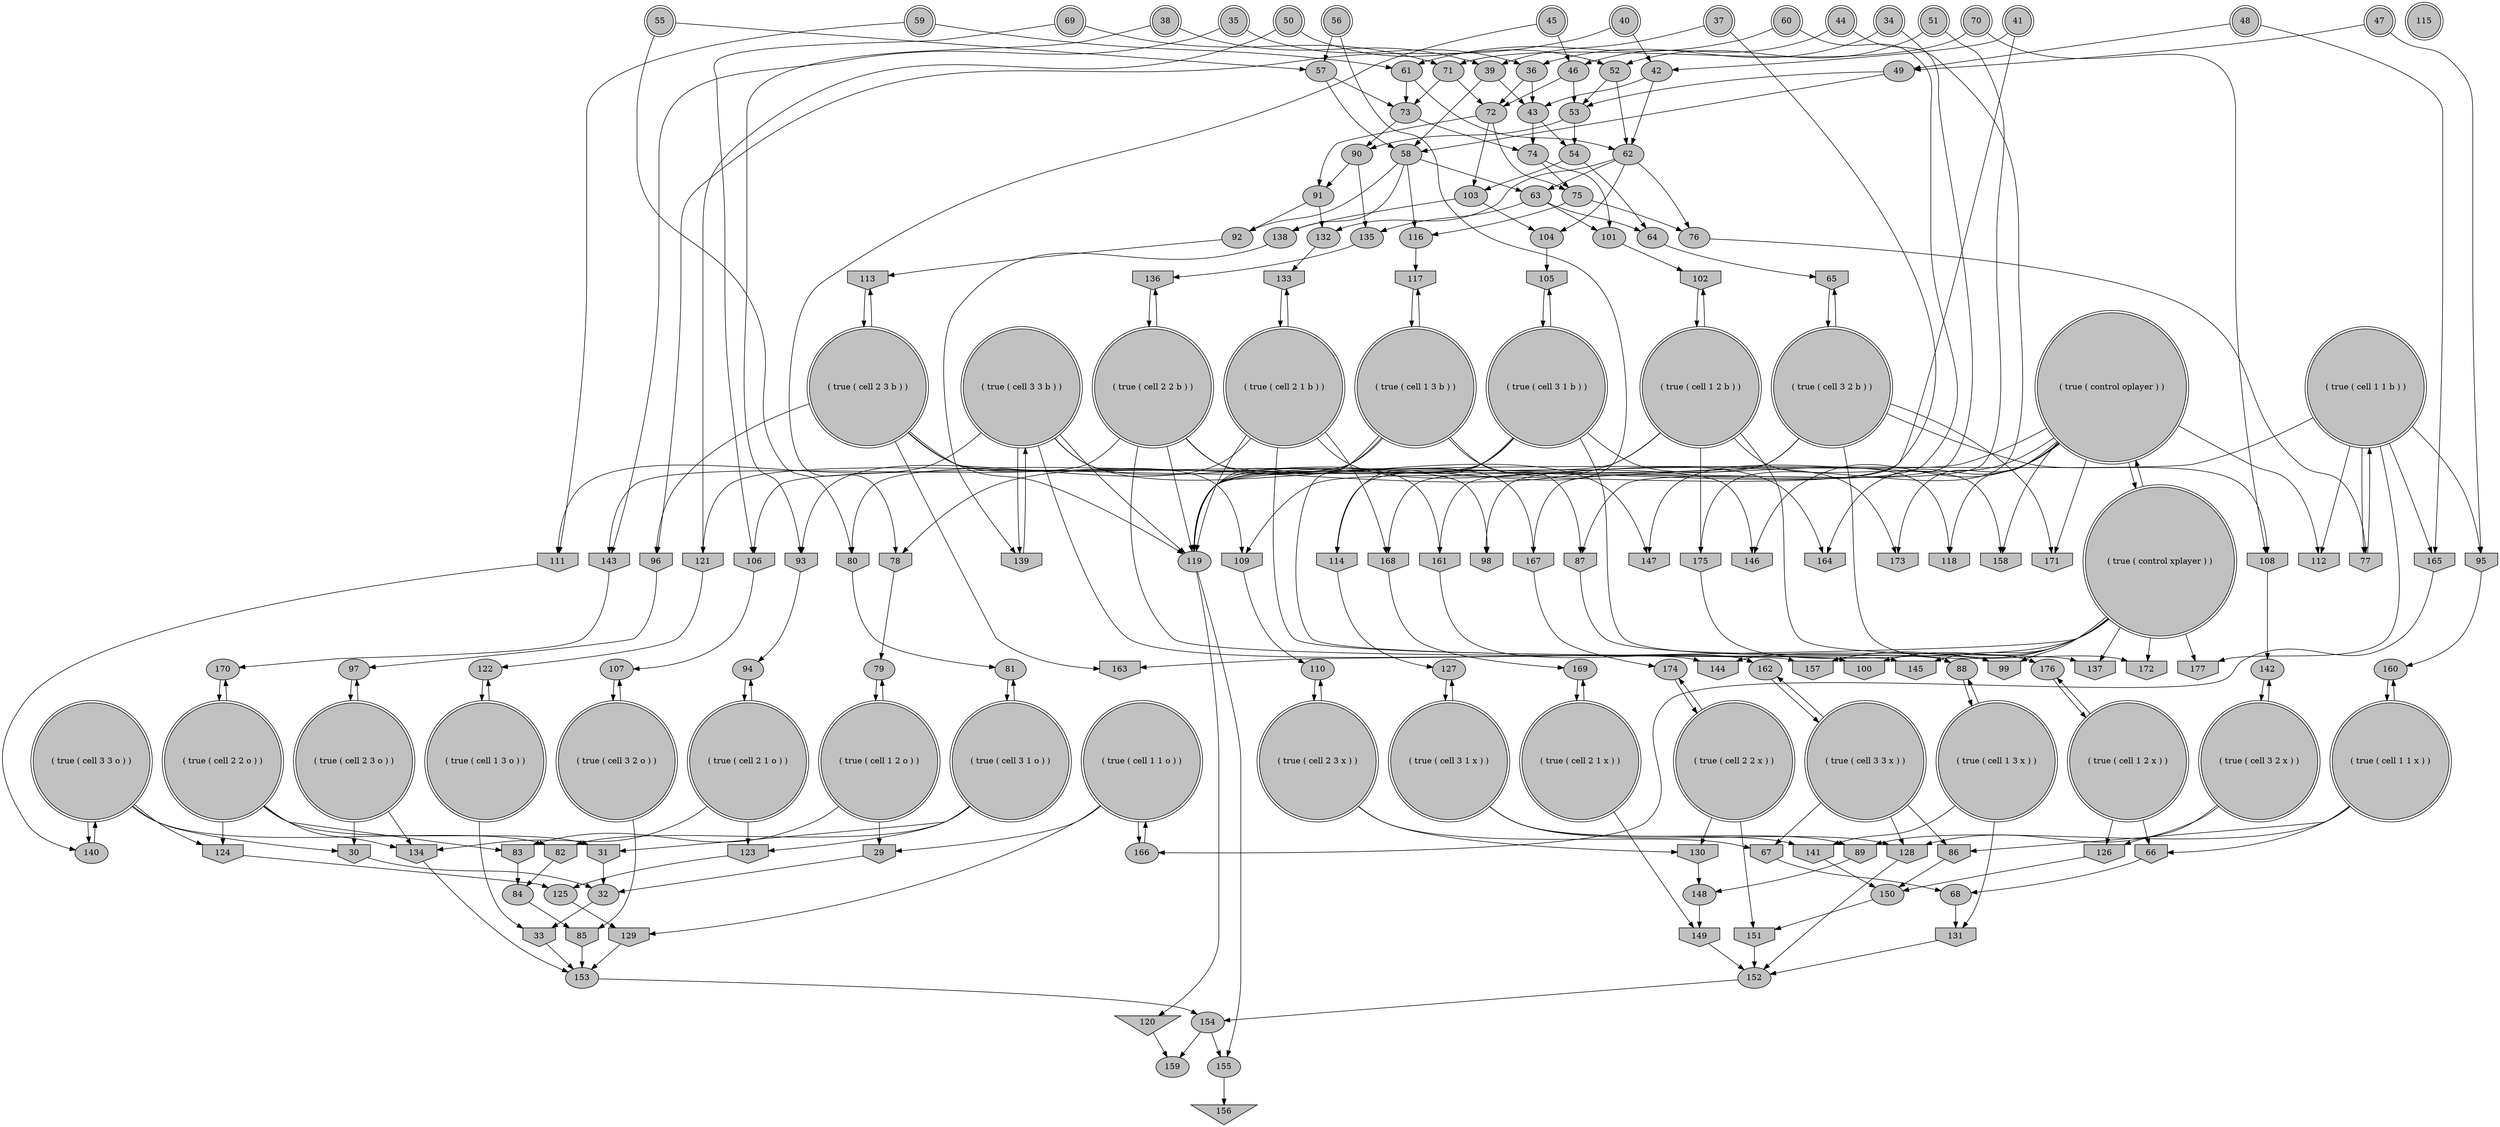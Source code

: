 digraph propNet {
"@0"[shape=doublecircle, style=filled, fillcolor=grey, label="( true ( cell 3 3 o ) )
"];

"@140"->"@0"; 
"@1"[shape=doublecircle, style=filled, fillcolor=grey, label="( true ( cell 1 3 o ) )
"];

"@122"->"@1"; 
"@2"[shape=doublecircle, style=filled, fillcolor=grey, label="( true ( cell 2 3 b ) )
"];

"@113"->"@2"; 
"@3"[shape=doublecircle, style=filled, fillcolor=grey, label="( true ( cell 2 1 x ) )
"];

"@169"->"@3"; 
"@4"[shape=doublecircle, style=filled, fillcolor=grey, label="( true ( cell 2 2 b ) )
"];

"@136"->"@4"; 
"@5"[shape=doublecircle, style=filled, fillcolor=grey, label="( true ( cell 3 3 b ) )
"];

"@139"->"@5"; 
"@6"[shape=doublecircle, style=filled, fillcolor=grey, label="( true ( cell 3 2 b ) )
"];

"@65"->"@6"; 
"@7"[shape=doublecircle, style=filled, fillcolor=grey, label="( true ( cell 1 2 x ) )
"];

"@176"->"@7"; 
"@8"[shape=doublecircle, style=filled, fillcolor=grey, label="( true ( cell 2 2 x ) )
"];

"@174"->"@8"; 
"@9"[shape=doublecircle, style=filled, fillcolor=grey, label="( true ( cell 2 1 b ) )
"];

"@133"->"@9"; 
"@10"[shape=doublecircle, style=filled, fillcolor=grey, label="( true ( cell 1 1 x ) )
"];

"@160"->"@10"; 
"@11"[shape=doublecircle, style=filled, fillcolor=grey, label="( true ( cell 3 3 x ) )
"];

"@162"->"@11"; 
"@12"[shape=doublecircle, style=filled, fillcolor=grey, label="( true ( cell 1 3 x ) )
"];

"@88"->"@12"; 
"@13"[shape=doublecircle, style=filled, fillcolor=grey, label="( true ( cell 1 1 o ) )
"];

"@166"->"@13"; 
"@14"[shape=doublecircle, style=filled, fillcolor=grey, label="( true ( cell 3 1 b ) )
"];

"@105"->"@14"; 
"@15"[shape=doublecircle, style=filled, fillcolor=grey, label="( true ( cell 1 1 b ) )
"];

"@77"->"@15"; 
"@16"[shape=doublecircle, style=filled, fillcolor=grey, label="( true ( cell 1 2 b ) )
"];

"@102"->"@16"; 
"@17"[shape=doublecircle, style=filled, fillcolor=grey, label="( true ( control xplayer ) )
"];

"@28"->"@17"; 
"@18"[shape=doublecircle, style=filled, fillcolor=grey, label="( true ( cell 2 3 o ) )
"];

"@97"->"@18"; 
"@19"[shape=doublecircle, style=filled, fillcolor=grey, label="( true ( cell 3 1 o ) )
"];

"@81"->"@19"; 
"@20"[shape=doublecircle, style=filled, fillcolor=grey, label="( true ( cell 2 3 x ) )
"];

"@110"->"@20"; 
"@21"[shape=doublecircle, style=filled, fillcolor=grey, label="( true ( cell 3 2 x ) )
"];

"@142"->"@21"; 
"@22"[shape=doublecircle, style=filled, fillcolor=grey, label="( true ( cell 3 1 x ) )
"];

"@127"->"@22"; 
"@23"[shape=doublecircle, style=filled, fillcolor=grey, label="( true ( cell 3 2 o ) )
"];

"@107"->"@23"; 
"@24"[shape=doublecircle, style=filled, fillcolor=grey, label="( true ( cell 1 2 o ) )
"];

"@79"->"@24"; 
"@25"[shape=doublecircle, style=filled, fillcolor=grey, label="( true ( cell 1 3 b ) )
"];

"@117"->"@25"; 
"@26"[shape=doublecircle, style=filled, fillcolor=grey, label="( true ( cell 2 2 o ) )
"];

"@170"->"@26"; 
"@27"[shape=doublecircle, style=filled, fillcolor=grey, label="( true ( cell 2 1 o ) )
"];

"@94"->"@27"; 
"@28"[shape=doublecircle, style=filled, fillcolor=grey, label="( true ( control oplayer ) )
"];

"@17"->"@28"; 
"@29"[shape=invhouse, style=filled, fillcolor=grey, label="29"];
"@13"->"@29"; "@24"->"@29"; 
"@30"[shape=invhouse, style=filled, fillcolor=grey, label="30"];
"@18"->"@30"; "@0"->"@30"; 
"@31"[shape=invhouse, style=filled, fillcolor=grey, label="31"];
"@26"->"@31"; "@19"->"@31"; 
"@32"[shape=ellipse, style=filled, fillcolor=grey, label="32"];
"@29"->"@32"; "@30"->"@32"; "@31"->"@32"; 
"@33"[shape=invhouse, style=filled, fillcolor=grey, label="33"];
"@32"->"@33"; "@1"->"@33"; 
"@34"[shape=doublecircle, style=filled, fillcolor=grey, label="34"];

"@35"[shape=doublecircle, style=filled, fillcolor=grey, label="35"];

"@36"[shape=ellipse, style=filled, fillcolor=grey, label="36"];
"@34"->"@36"; "@35"->"@36"; 
"@37"[shape=doublecircle, style=filled, fillcolor=grey, label="37"];

"@38"[shape=doublecircle, style=filled, fillcolor=grey, label="38"];

"@39"[shape=ellipse, style=filled, fillcolor=grey, label="39"];
"@37"->"@39"; "@38"->"@39"; 
"@40"[shape=doublecircle, style=filled, fillcolor=grey, label="40"];

"@41"[shape=doublecircle, style=filled, fillcolor=grey, label="41"];

"@42"[shape=ellipse, style=filled, fillcolor=grey, label="42"];
"@40"->"@42"; "@41"->"@42"; 
"@43"[shape=ellipse, style=filled, fillcolor=grey, label="43"];
"@36"->"@43"; "@39"->"@43"; "@42"->"@43"; 
"@44"[shape=doublecircle, style=filled, fillcolor=grey, label="44"];

"@45"[shape=doublecircle, style=filled, fillcolor=grey, label="45"];

"@46"[shape=ellipse, style=filled, fillcolor=grey, label="46"];
"@44"->"@46"; "@45"->"@46"; 
"@47"[shape=doublecircle, style=filled, fillcolor=grey, label="47"];

"@48"[shape=doublecircle, style=filled, fillcolor=grey, label="48"];

"@49"[shape=ellipse, style=filled, fillcolor=grey, label="49"];
"@47"->"@49"; "@48"->"@49"; 
"@50"[shape=doublecircle, style=filled, fillcolor=grey, label="50"];

"@51"[shape=doublecircle, style=filled, fillcolor=grey, label="51"];

"@52"[shape=ellipse, style=filled, fillcolor=grey, label="52"];
"@50"->"@52"; "@51"->"@52"; 
"@53"[shape=ellipse, style=filled, fillcolor=grey, label="53"];
"@46"->"@53"; "@49"->"@53"; "@52"->"@53"; 
"@54"[shape=ellipse, style=filled, fillcolor=grey, label="54"];
"@43"->"@54"; "@53"->"@54"; 
"@55"[shape=doublecircle, style=filled, fillcolor=grey, label="55"];

"@56"[shape=doublecircle, style=filled, fillcolor=grey, label="56"];

"@57"[shape=ellipse, style=filled, fillcolor=grey, label="57"];
"@55"->"@57"; "@56"->"@57"; 
"@58"[shape=ellipse, style=filled, fillcolor=grey, label="58"];
"@57"->"@58"; "@39"->"@58"; "@49"->"@58"; 
"@59"[shape=doublecircle, style=filled, fillcolor=grey, label="59"];

"@60"[shape=doublecircle, style=filled, fillcolor=grey, label="60"];

"@61"[shape=ellipse, style=filled, fillcolor=grey, label="61"];
"@59"->"@61"; "@60"->"@61"; 
"@62"[shape=ellipse, style=filled, fillcolor=grey, label="62"];
"@61"->"@62"; "@42"->"@62"; "@52"->"@62"; 
"@63"[shape=ellipse, style=filled, fillcolor=grey, label="63"];
"@58"->"@63"; "@62"->"@63"; 
"@64"[shape=ellipse, style=filled, fillcolor=grey, label="64"];
"@54"->"@64"; "@63"->"@64"; 
"@65"[shape=invhouse, style=filled, fillcolor=grey, label="65"];
"@64"->"@65"; "@6"->"@65"; 
"@66"[shape=invhouse, style=filled, fillcolor=grey, label="66"];
"@10"->"@66"; "@7"->"@66"; 
"@67"[shape=invhouse, style=filled, fillcolor=grey, label="67"];
"@20"->"@67"; "@11"->"@67"; 
"@68"[shape=ellipse, style=filled, fillcolor=grey, label="68"];
"@66"->"@68"; "@67"->"@68"; 
"@69"[shape=doublecircle, style=filled, fillcolor=grey, label="69"];

"@70"[shape=doublecircle, style=filled, fillcolor=grey, label="70"];

"@71"[shape=ellipse, style=filled, fillcolor=grey, label="71"];
"@69"->"@71"; "@70"->"@71"; 
"@72"[shape=ellipse, style=filled, fillcolor=grey, label="72"];
"@71"->"@72"; "@46"->"@72"; "@36"->"@72"; 
"@73"[shape=ellipse, style=filled, fillcolor=grey, label="73"];
"@57"->"@73"; "@71"->"@73"; "@61"->"@73"; 
"@74"[shape=ellipse, style=filled, fillcolor=grey, label="74"];
"@43"->"@74"; "@73"->"@74"; 
"@75"[shape=ellipse, style=filled, fillcolor=grey, label="75"];
"@72"->"@75"; "@74"->"@75"; 
"@76"[shape=ellipse, style=filled, fillcolor=grey, label="76"];
"@62"->"@76"; "@75"->"@76"; 
"@77"[shape=invhouse, style=filled, fillcolor=grey, label="77"];
"@76"->"@77"; "@15"->"@77"; 
"@78"[shape=invhouse, style=filled, fillcolor=grey, label="78"];
"@45"->"@78"; "@16"->"@78"; 
"@79"[shape=ellipse, style=filled, fillcolor=grey, label="79"];
"@78"->"@79"; "@24"->"@79"; 
"@80"[shape=invhouse, style=filled, fillcolor=grey, label="80"];
"@55"->"@80"; "@14"->"@80"; 
"@81"[shape=ellipse, style=filled, fillcolor=grey, label="81"];
"@19"->"@81"; "@80"->"@81"; 
"@82"[shape=invhouse, style=filled, fillcolor=grey, label="82"];
"@19"->"@82"; "@0"->"@82"; 
"@83"[shape=invhouse, style=filled, fillcolor=grey, label="83"];
"@26"->"@83"; "@24"->"@83"; 
"@84"[shape=ellipse, style=filled, fillcolor=grey, label="84"];
"@82"->"@84"; "@83"->"@84"; 
"@85"[shape=invhouse, style=filled, fillcolor=grey, label="85"];
"@84"->"@85"; "@23"->"@85"; 
"@86"[shape=invhouse, style=filled, fillcolor=grey, label="86"];
"@10"->"@86"; "@11"->"@86"; 
"@87"[shape=invhouse, style=filled, fillcolor=grey, label="87"];
"@25"->"@87"; "@51"->"@87"; 
"@88"[shape=ellipse, style=filled, fillcolor=grey, label="88"];
"@87"->"@88"; "@12"->"@88"; 
"@89"[shape=invhouse, style=filled, fillcolor=grey, label="89"];
"@22"->"@89"; "@10"->"@89"; 
"@90"[shape=ellipse, style=filled, fillcolor=grey, label="90"];
"@73"->"@90"; "@53"->"@90"; 
"@91"[shape=ellipse, style=filled, fillcolor=grey, label="91"];
"@72"->"@91"; "@90"->"@91"; 
"@92"[shape=ellipse, style=filled, fillcolor=grey, label="92"];
"@58"->"@92"; "@91"->"@92"; 
"@93"[shape=invhouse, style=filled, fillcolor=grey, label="93"];
"@38"->"@93"; "@9"->"@93"; 
"@94"[shape=ellipse, style=filled, fillcolor=grey, label="94"];
"@93"->"@94"; "@27"->"@94"; 
"@95"[shape=invhouse, style=filled, fillcolor=grey, label="95"];
"@47"->"@95"; "@15"->"@95"; 
"@96"[shape=invhouse, style=filled, fillcolor=grey, label="96"];
"@2"->"@96"; "@40"->"@96"; 
"@97"[shape=ellipse, style=filled, fillcolor=grey, label="97"];
"@18"->"@97"; "@96"->"@97"; 
"@98"[shape=invhouse, style=filled, fillcolor=grey, label="98"];
"@2"->"@98"; "@28"->"@98"; 
"@99"[shape=invhouse, style=filled, fillcolor=grey, label="99"];
"@14"->"@99"; "@17"->"@99"; 
"@100"[shape=invhouse, style=filled, fillcolor=grey, label="100"];
"@9"->"@100"; "@17"->"@100"; 
"@101"[shape=ellipse, style=filled, fillcolor=grey, label="101"];
"@74"->"@101"; "@63"->"@101"; 
"@102"[shape=invhouse, style=filled, fillcolor=grey, label="102"];
"@101"->"@102"; "@16"->"@102"; 
"@103"[shape=ellipse, style=filled, fillcolor=grey, label="103"];
"@72"->"@103"; "@54"->"@103"; 
"@104"[shape=ellipse, style=filled, fillcolor=grey, label="104"];
"@62"->"@104"; "@103"->"@104"; 
"@105"[shape=invhouse, style=filled, fillcolor=grey, label="105"];
"@104"->"@105"; "@14"->"@105"; 
"@106"[shape=invhouse, style=filled, fillcolor=grey, label="106"];
"@6"->"@106"; "@69"->"@106"; 
"@107"[shape=ellipse, style=filled, fillcolor=grey, label="107"];
"@106"->"@107"; "@23"->"@107"; 
"@108"[shape=invhouse, style=filled, fillcolor=grey, label="108"];
"@6"->"@108"; "@70"->"@108"; 
"@109"[shape=invhouse, style=filled, fillcolor=grey, label="109"];
"@2"->"@109"; "@41"->"@109"; 
"@110"[shape=ellipse, style=filled, fillcolor=grey, label="110"];
"@20"->"@110"; "@109"->"@110"; 
"@111"[shape=invhouse, style=filled, fillcolor=grey, label="111"];
"@59"->"@111"; "@5"->"@111"; 
"@112"[shape=invhouse, style=filled, fillcolor=grey, label="112"];
"@28"->"@112"; "@15"->"@112"; 
"@113"[shape=invhouse, style=filled, fillcolor=grey, label="113"];
"@92"->"@113"; "@2"->"@113"; 
"@114"[shape=invhouse, style=filled, fillcolor=grey, label="114"];
"@14"->"@114"; "@56"->"@114"; 
"@115"[shape=doublecircle, style=filled, fillcolor=grey, label="115"];

"@116"[shape=ellipse, style=filled, fillcolor=grey, label="116"];
"@58"->"@116"; "@75"->"@116"; 
"@117"[shape=invhouse, style=filled, fillcolor=grey, label="117"];
"@116"->"@117"; "@25"->"@117"; 
"@118"[shape=invhouse, style=filled, fillcolor=grey, label="118"];
"@28"->"@118"; "@14"->"@118"; 
"@119"[shape=ellipse, style=filled, fillcolor=grey, label="119"];
"@6"->"@119"; "@2"->"@119"; "@25"->"@119"; "@9"->"@119"; "@14"->"@119"; "@15"->"@119"; "@4"->"@119"; "@16"->"@119"; "@5"->"@119"; 
"@120"[shape=invtriangle, style=filled, fillcolor=grey, label="120"];
"@119"->"@120"; 
"@121"[shape=invhouse, style=filled, fillcolor=grey, label="121"];
"@25"->"@121"; "@50"->"@121"; 
"@122"[shape=ellipse, style=filled, fillcolor=grey, label="122"];
"@1"->"@122"; "@121"->"@122"; 
"@123"[shape=invhouse, style=filled, fillcolor=grey, label="123"];
"@19"->"@123"; "@27"->"@123"; 
"@124"[shape=invhouse, style=filled, fillcolor=grey, label="124"];
"@26"->"@124"; "@0"->"@124"; 
"@125"[shape=ellipse, style=filled, fillcolor=grey, label="125"];
"@123"->"@125"; "@124"->"@125"; 
"@126"[shape=invhouse, style=filled, fillcolor=grey, label="126"];
"@21"->"@126"; "@7"->"@126"; 
"@127"[shape=ellipse, style=filled, fillcolor=grey, label="127"];
"@22"->"@127"; "@114"->"@127"; 
"@128"[shape=invhouse, style=filled, fillcolor=grey, label="128"];
"@22"->"@128"; "@21"->"@128"; "@11"->"@128"; 
"@129"[shape=invhouse, style=filled, fillcolor=grey, label="129"];
"@125"->"@129"; "@13"->"@129"; 
"@130"[shape=invhouse, style=filled, fillcolor=grey, label="130"];
"@8"->"@130"; "@20"->"@130"; 
"@131"[shape=invhouse, style=filled, fillcolor=grey, label="131"];
"@68"->"@131"; "@12"->"@131"; 
"@132"[shape=ellipse, style=filled, fillcolor=grey, label="132"];
"@62"->"@132"; "@91"->"@132"; 
"@133"[shape=invhouse, style=filled, fillcolor=grey, label="133"];
"@132"->"@133"; "@9"->"@133"; 
"@134"[shape=invhouse, style=filled, fillcolor=grey, label="134"];
"@26"->"@134"; "@18"->"@134"; "@27"->"@134"; 
"@135"[shape=ellipse, style=filled, fillcolor=grey, label="135"];
"@90"->"@135"; "@63"->"@135"; 
"@136"[shape=invhouse, style=filled, fillcolor=grey, label="136"];
"@135"->"@136"; "@4"->"@136"; 
"@137"[shape=invhouse, style=filled, fillcolor=grey, label="137"];
"@16"->"@137"; "@17"->"@137"; 
"@138"[shape=ellipse, style=filled, fillcolor=grey, label="138"];
"@58"->"@138"; "@103"->"@138"; 
"@139"[shape=invhouse, style=filled, fillcolor=grey, label="139"];
"@138"->"@139"; "@5"->"@139"; 
"@140"[shape=ellipse, style=filled, fillcolor=grey, label="140"];
"@111"->"@140"; "@0"->"@140"; 
"@141"[shape=invhouse, style=filled, fillcolor=grey, label="141"];
"@22"->"@141"; "@12"->"@141"; 
"@142"[shape=ellipse, style=filled, fillcolor=grey, label="142"];
"@21"->"@142"; "@108"->"@142"; 
"@143"[shape=invhouse, style=filled, fillcolor=grey, label="143"];
"@4"->"@143"; "@35"->"@143"; 
"@144"[shape=invhouse, style=filled, fillcolor=grey, label="144"];
"@17"->"@144"; "@5"->"@144"; 
"@145"[shape=invhouse, style=filled, fillcolor=grey, label="145"];
"@25"->"@145"; "@17"->"@145"; 
"@146"[shape=invhouse, style=filled, fillcolor=grey, label="146"];
"@28"->"@146"; "@4"->"@146"; 
"@147"[shape=invhouse, style=filled, fillcolor=grey, label="147"];
"@28"->"@147"; "@5"->"@147"; 
"@148"[shape=ellipse, style=filled, fillcolor=grey, label="148"];
"@89"->"@148"; "@130"->"@148"; 
"@149"[shape=invhouse, style=filled, fillcolor=grey, label="149"];
"@148"->"@149"; "@3"->"@149"; 
"@150"[shape=ellipse, style=filled, fillcolor=grey, label="150"];
"@126"->"@150"; "@86"->"@150"; "@141"->"@150"; 
"@151"[shape=invhouse, style=filled, fillcolor=grey, label="151"];
"@150"->"@151"; "@8"->"@151"; 
"@152"[shape=ellipse, style=filled, fillcolor=grey, label="152"];
"@128"->"@152"; "@149"->"@152"; "@151"->"@152"; "@131"->"@152"; 
"@153"[shape=ellipse, style=filled, fillcolor=grey, label="153"];
"@134"->"@153"; "@33"->"@153"; "@129"->"@153"; "@85"->"@153"; 
"@154"[shape=ellipse, style=filled, fillcolor=grey, label="154"];
"@152"->"@154"; "@153"->"@154"; 
"@155"[shape=ellipse, style=filled, fillcolor=grey, label="155"];
"@119"->"@155"; "@154"->"@155"; 
"@156"[shape=invtriangle, style=filled, fillcolor=grey, label="156"];
"@155"->"@156"; 
"@157"[shape=invhouse, style=filled, fillcolor=grey, label="157"];
"@4"->"@157"; "@17"->"@157"; 
"@158"[shape=invhouse, style=filled, fillcolor=grey, label="158"];
"@28"->"@158"; "@16"->"@158"; 
"@159"[shape=ellipse, style=filled, fillcolor=grey, label="159"];
"@120"->"@159"; "@154"->"@159"; 
"@160"[shape=ellipse, style=filled, fillcolor=grey, label="160"];
"@10"->"@160"; "@95"->"@160"; 
"@161"[shape=invhouse, style=filled, fillcolor=grey, label="161"];
"@60"->"@161"; "@5"->"@161"; 
"@162"[shape=ellipse, style=filled, fillcolor=grey, label="162"];
"@11"->"@162"; "@161"->"@162"; 
"@163"[shape=invhouse, style=filled, fillcolor=grey, label="163"];
"@2"->"@163"; "@17"->"@163"; 
"@164"[shape=invhouse, style=filled, fillcolor=grey, label="164"];
"@28"->"@164"; "@9"->"@164"; 
"@165"[shape=invhouse, style=filled, fillcolor=grey, label="165"];
"@48"->"@165"; "@15"->"@165"; 
"@166"[shape=ellipse, style=filled, fillcolor=grey, label="166"];
"@165"->"@166"; "@13"->"@166"; 
"@167"[shape=invhouse, style=filled, fillcolor=grey, label="167"];
"@4"->"@167"; "@34"->"@167"; 
"@168"[shape=invhouse, style=filled, fillcolor=grey, label="168"];
"@9"->"@168"; "@37"->"@168"; 
"@169"[shape=ellipse, style=filled, fillcolor=grey, label="169"];
"@3"->"@169"; "@168"->"@169"; 
"@170"[shape=ellipse, style=filled, fillcolor=grey, label="170"];
"@26"->"@170"; "@143"->"@170"; 
"@171"[shape=invhouse, style=filled, fillcolor=grey, label="171"];
"@6"->"@171"; "@28"->"@171"; 
"@172"[shape=invhouse, style=filled, fillcolor=grey, label="172"];
"@6"->"@172"; "@17"->"@172"; 
"@173"[shape=invhouse, style=filled, fillcolor=grey, label="173"];
"@25"->"@173"; "@28"->"@173"; 
"@174"[shape=ellipse, style=filled, fillcolor=grey, label="174"];
"@167"->"@174"; "@8"->"@174"; 
"@175"[shape=invhouse, style=filled, fillcolor=grey, label="175"];
"@16"->"@175"; "@44"->"@175"; 
"@176"[shape=ellipse, style=filled, fillcolor=grey, label="176"];
"@175"->"@176"; "@7"->"@176"; 
"@177"[shape=invhouse, style=filled, fillcolor=grey, label="177"];
"@15"->"@177"; "@17"->"@177"; 
}
